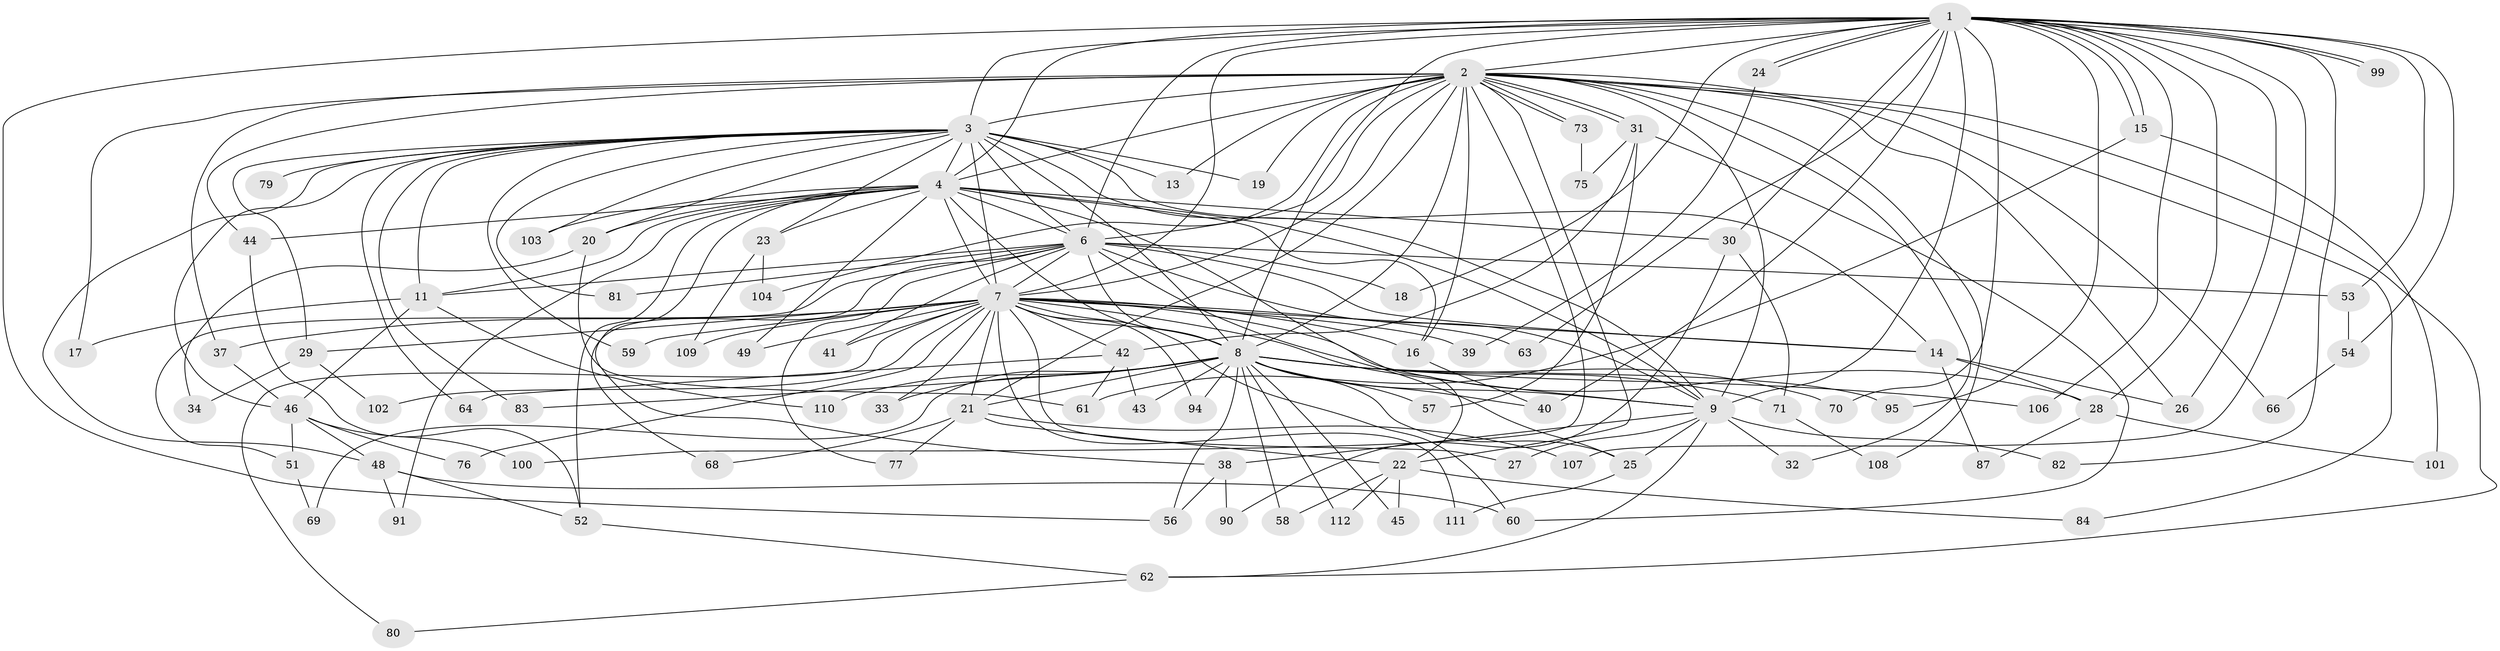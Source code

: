 // Generated by graph-tools (version 1.1) at 2025/23/03/03/25 07:23:45]
// undirected, 89 vertices, 204 edges
graph export_dot {
graph [start="1"]
  node [color=gray90,style=filled];
  1 [super="+92"];
  2 [super="+12"];
  3 [super="+5"];
  4 [super="+47"];
  6 [super="+10"];
  7 [super="+89"];
  8 [super="+36"];
  9 [super="+86"];
  11 [super="+67"];
  13;
  14 [super="+78"];
  15;
  16 [super="+35"];
  17;
  18;
  19;
  20;
  21 [super="+105"];
  22 [super="+96"];
  23;
  24;
  25 [super="+72"];
  26 [super="+88"];
  27;
  28 [super="+50"];
  29 [super="+55"];
  30;
  31 [super="+74"];
  32;
  33;
  34;
  37;
  38;
  39;
  40 [super="+93"];
  41;
  42;
  43;
  44;
  45;
  46 [super="+97"];
  48;
  49;
  51;
  52 [super="+98"];
  53;
  54;
  56;
  57;
  58;
  59;
  60;
  61 [super="+65"];
  62 [super="+85"];
  63;
  64;
  66;
  68;
  69;
  70;
  71;
  73;
  75;
  76;
  77;
  79;
  80;
  81;
  82;
  83;
  84;
  87;
  90;
  91;
  94;
  95;
  99;
  100;
  101;
  102;
  103;
  104;
  106;
  107;
  108;
  109;
  110;
  111;
  112;
  1 -- 2;
  1 -- 3 [weight=2];
  1 -- 4;
  1 -- 6 [weight=2];
  1 -- 7;
  1 -- 8;
  1 -- 9;
  1 -- 15;
  1 -- 15;
  1 -- 18;
  1 -- 24;
  1 -- 24;
  1 -- 28;
  1 -- 30;
  1 -- 40;
  1 -- 53;
  1 -- 54;
  1 -- 63;
  1 -- 70;
  1 -- 82;
  1 -- 99;
  1 -- 99;
  1 -- 106;
  1 -- 107;
  1 -- 56;
  1 -- 95;
  1 -- 26;
  2 -- 3 [weight=2];
  2 -- 4 [weight=3];
  2 -- 6 [weight=2];
  2 -- 7;
  2 -- 8;
  2 -- 9 [weight=2];
  2 -- 16;
  2 -- 17;
  2 -- 19;
  2 -- 22;
  2 -- 26;
  2 -- 31;
  2 -- 31;
  2 -- 32;
  2 -- 37;
  2 -- 62;
  2 -- 66;
  2 -- 73;
  2 -- 73;
  2 -- 84;
  2 -- 104;
  2 -- 100;
  2 -- 44;
  2 -- 13;
  2 -- 108;
  2 -- 21;
  3 -- 4 [weight=2];
  3 -- 6 [weight=4];
  3 -- 7 [weight=2];
  3 -- 8 [weight=2];
  3 -- 9 [weight=2];
  3 -- 13;
  3 -- 20;
  3 -- 29;
  3 -- 59;
  3 -- 79 [weight=2];
  3 -- 81;
  3 -- 83;
  3 -- 103;
  3 -- 64;
  3 -- 14;
  3 -- 19;
  3 -- 23;
  3 -- 48;
  3 -- 46;
  3 -- 11;
  4 -- 6 [weight=2];
  4 -- 7;
  4 -- 8;
  4 -- 9;
  4 -- 11;
  4 -- 16;
  4 -- 20;
  4 -- 23;
  4 -- 30;
  4 -- 38;
  4 -- 44;
  4 -- 49;
  4 -- 52;
  4 -- 91;
  4 -- 103;
  4 -- 22;
  6 -- 7 [weight=2];
  6 -- 8 [weight=2];
  6 -- 9 [weight=2];
  6 -- 11;
  6 -- 18;
  6 -- 51;
  6 -- 68;
  6 -- 77;
  6 -- 81;
  6 -- 25;
  6 -- 41;
  6 -- 14;
  6 -- 53;
  7 -- 8;
  7 -- 9 [weight=2];
  7 -- 14;
  7 -- 21;
  7 -- 27;
  7 -- 29 [weight=2];
  7 -- 33;
  7 -- 37;
  7 -- 39;
  7 -- 41;
  7 -- 42;
  7 -- 49;
  7 -- 59;
  7 -- 60;
  7 -- 63;
  7 -- 76;
  7 -- 80;
  7 -- 94;
  7 -- 102;
  7 -- 109;
  7 -- 111;
  7 -- 16;
  7 -- 28;
  8 -- 9;
  8 -- 25;
  8 -- 33;
  8 -- 43;
  8 -- 45;
  8 -- 57;
  8 -- 58;
  8 -- 69;
  8 -- 71;
  8 -- 83;
  8 -- 94;
  8 -- 95;
  8 -- 110;
  8 -- 112;
  8 -- 21;
  8 -- 106;
  8 -- 70;
  8 -- 56;
  8 -- 40;
  9 -- 25;
  9 -- 27;
  9 -- 32;
  9 -- 38;
  9 -- 82;
  9 -- 62;
  11 -- 17;
  11 -- 46;
  11 -- 110;
  14 -- 26;
  14 -- 28;
  14 -- 87;
  15 -- 61;
  15 -- 101;
  16 -- 40;
  20 -- 34;
  20 -- 61;
  21 -- 22;
  21 -- 68;
  21 -- 77;
  21 -- 107;
  22 -- 45;
  22 -- 58;
  22 -- 84;
  22 -- 112;
  23 -- 104;
  23 -- 109;
  24 -- 39;
  25 -- 111;
  28 -- 87;
  28 -- 101;
  29 -- 34;
  29 -- 102;
  30 -- 71;
  30 -- 90;
  31 -- 42;
  31 -- 57;
  31 -- 75;
  31 -- 60;
  37 -- 46;
  38 -- 56;
  38 -- 90;
  42 -- 43;
  42 -- 61;
  42 -- 64;
  44 -- 52;
  46 -- 48;
  46 -- 51;
  46 -- 76;
  46 -- 100;
  48 -- 52;
  48 -- 60;
  48 -- 91;
  51 -- 69;
  52 -- 62;
  53 -- 54;
  54 -- 66;
  62 -- 80;
  71 -- 108;
  73 -- 75;
}
